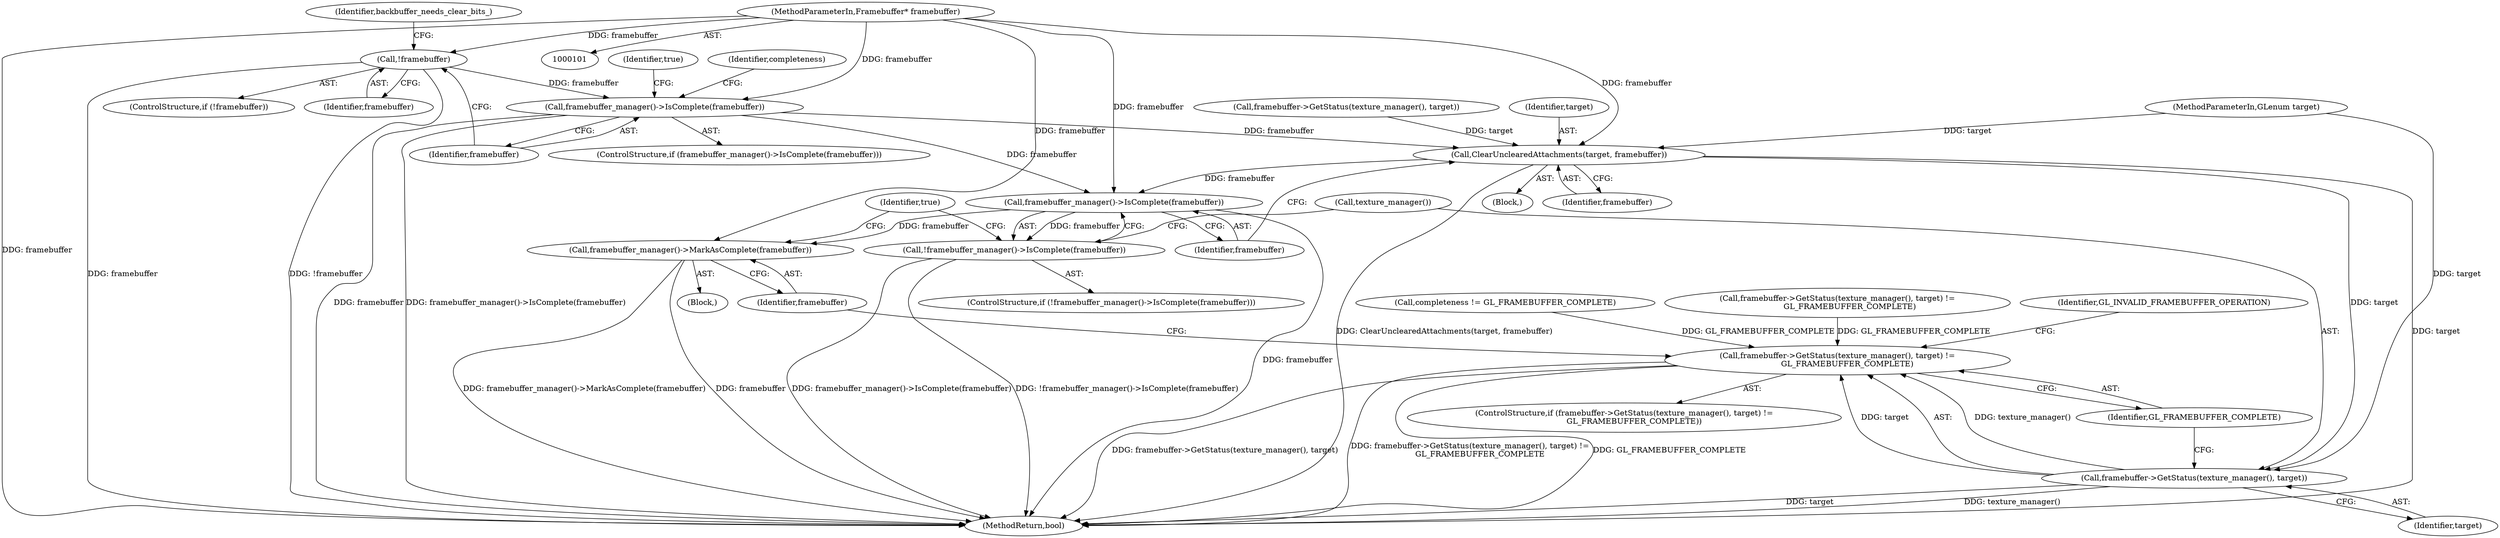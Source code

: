 digraph "0_Chrome_ee7579229ff7e9e5ae28bf53aea069251499d7da_0@pointer" {
"1000107" [label="(Call,!framebuffer)"];
"1000102" [label="(MethodParameterIn,Framebuffer* framebuffer)"];
"1000201" [label="(Call,framebuffer_manager()->IsComplete(framebuffer))"];
"1000243" [label="(Call,ClearUnclearedAttachments(target, framebuffer))"];
"1000248" [label="(Call,framebuffer_manager()->IsComplete(framebuffer))"];
"1000247" [label="(Call,!framebuffer_manager()->IsComplete(framebuffer))"];
"1000264" [label="(Call,framebuffer_manager()->MarkAsComplete(framebuffer))"];
"1000253" [label="(Call,framebuffer->GetStatus(texture_manager(), target))"];
"1000252" [label="(Call,framebuffer->GetStatus(texture_manager(), target) !=\n        GL_FRAMEBUFFER_COMPLETE)"];
"1000265" [label="(Identifier,framebuffer)"];
"1000250" [label="(Block,)"];
"1000252" [label="(Call,framebuffer->GetStatus(texture_manager(), target) !=\n        GL_FRAMEBUFFER_COMPLETE)"];
"1000102" [label="(MethodParameterIn,Framebuffer* framebuffer)"];
"1000201" [label="(Call,framebuffer_manager()->IsComplete(framebuffer))"];
"1000211" [label="(Call,completeness != GL_FRAMEBUFFER_COMPLETE)"];
"1000253" [label="(Call,framebuffer->GetStatus(texture_manager(), target))"];
"1000202" [label="(Identifier,framebuffer)"];
"1000268" [label="(MethodReturn,bool)"];
"1000208" [label="(Identifier,completeness)"];
"1000229" [label="(Block,)"];
"1000254" [label="(Call,texture_manager())"];
"1000232" [label="(Call,framebuffer->GetStatus(texture_manager(), target))"];
"1000243" [label="(Call,ClearUnclearedAttachments(target, framebuffer))"];
"1000231" [label="(Call,framebuffer->GetStatus(texture_manager(), target) !=\n          GL_FRAMEBUFFER_COMPLETE)"];
"1000264" [label="(Call,framebuffer_manager()->MarkAsComplete(framebuffer))"];
"1000107" [label="(Call,!framebuffer)"];
"1000255" [label="(Identifier,target)"];
"1000245" [label="(Identifier,framebuffer)"];
"1000249" [label="(Identifier,framebuffer)"];
"1000200" [label="(ControlStructure,if (framebuffer_manager()->IsComplete(framebuffer)))"];
"1000247" [label="(Call,!framebuffer_manager()->IsComplete(framebuffer))"];
"1000267" [label="(Identifier,true)"];
"1000106" [label="(ControlStructure,if (!framebuffer))"];
"1000256" [label="(Identifier,GL_FRAMEBUFFER_COMPLETE)"];
"1000111" [label="(Identifier,backbuffer_needs_clear_bits_)"];
"1000259" [label="(Identifier,GL_INVALID_FRAMEBUFFER_OPERATION)"];
"1000246" [label="(ControlStructure,if (!framebuffer_manager()->IsComplete(framebuffer)))"];
"1000108" [label="(Identifier,framebuffer)"];
"1000103" [label="(MethodParameterIn,GLenum target)"];
"1000205" [label="(Identifier,true)"];
"1000244" [label="(Identifier,target)"];
"1000251" [label="(ControlStructure,if (framebuffer->GetStatus(texture_manager(), target) !=\n        GL_FRAMEBUFFER_COMPLETE))"];
"1000248" [label="(Call,framebuffer_manager()->IsComplete(framebuffer))"];
"1000107" -> "1000106"  [label="AST: "];
"1000107" -> "1000108"  [label="CFG: "];
"1000108" -> "1000107"  [label="AST: "];
"1000111" -> "1000107"  [label="CFG: "];
"1000202" -> "1000107"  [label="CFG: "];
"1000107" -> "1000268"  [label="DDG: framebuffer"];
"1000107" -> "1000268"  [label="DDG: !framebuffer"];
"1000102" -> "1000107"  [label="DDG: framebuffer"];
"1000107" -> "1000201"  [label="DDG: framebuffer"];
"1000102" -> "1000101"  [label="AST: "];
"1000102" -> "1000268"  [label="DDG: framebuffer"];
"1000102" -> "1000201"  [label="DDG: framebuffer"];
"1000102" -> "1000243"  [label="DDG: framebuffer"];
"1000102" -> "1000248"  [label="DDG: framebuffer"];
"1000102" -> "1000264"  [label="DDG: framebuffer"];
"1000201" -> "1000200"  [label="AST: "];
"1000201" -> "1000202"  [label="CFG: "];
"1000202" -> "1000201"  [label="AST: "];
"1000205" -> "1000201"  [label="CFG: "];
"1000208" -> "1000201"  [label="CFG: "];
"1000201" -> "1000268"  [label="DDG: framebuffer_manager()->IsComplete(framebuffer)"];
"1000201" -> "1000268"  [label="DDG: framebuffer"];
"1000201" -> "1000243"  [label="DDG: framebuffer"];
"1000201" -> "1000248"  [label="DDG: framebuffer"];
"1000243" -> "1000229"  [label="AST: "];
"1000243" -> "1000245"  [label="CFG: "];
"1000244" -> "1000243"  [label="AST: "];
"1000245" -> "1000243"  [label="AST: "];
"1000249" -> "1000243"  [label="CFG: "];
"1000243" -> "1000268"  [label="DDG: target"];
"1000243" -> "1000268"  [label="DDG: ClearUnclearedAttachments(target, framebuffer)"];
"1000232" -> "1000243"  [label="DDG: target"];
"1000103" -> "1000243"  [label="DDG: target"];
"1000243" -> "1000248"  [label="DDG: framebuffer"];
"1000243" -> "1000253"  [label="DDG: target"];
"1000248" -> "1000247"  [label="AST: "];
"1000248" -> "1000249"  [label="CFG: "];
"1000249" -> "1000248"  [label="AST: "];
"1000247" -> "1000248"  [label="CFG: "];
"1000248" -> "1000268"  [label="DDG: framebuffer"];
"1000248" -> "1000247"  [label="DDG: framebuffer"];
"1000248" -> "1000264"  [label="DDG: framebuffer"];
"1000247" -> "1000246"  [label="AST: "];
"1000254" -> "1000247"  [label="CFG: "];
"1000267" -> "1000247"  [label="CFG: "];
"1000247" -> "1000268"  [label="DDG: framebuffer_manager()->IsComplete(framebuffer)"];
"1000247" -> "1000268"  [label="DDG: !framebuffer_manager()->IsComplete(framebuffer)"];
"1000264" -> "1000250"  [label="AST: "];
"1000264" -> "1000265"  [label="CFG: "];
"1000265" -> "1000264"  [label="AST: "];
"1000267" -> "1000264"  [label="CFG: "];
"1000264" -> "1000268"  [label="DDG: framebuffer"];
"1000264" -> "1000268"  [label="DDG: framebuffer_manager()->MarkAsComplete(framebuffer)"];
"1000253" -> "1000252"  [label="AST: "];
"1000253" -> "1000255"  [label="CFG: "];
"1000254" -> "1000253"  [label="AST: "];
"1000255" -> "1000253"  [label="AST: "];
"1000256" -> "1000253"  [label="CFG: "];
"1000253" -> "1000268"  [label="DDG: target"];
"1000253" -> "1000268"  [label="DDG: texture_manager()"];
"1000253" -> "1000252"  [label="DDG: texture_manager()"];
"1000253" -> "1000252"  [label="DDG: target"];
"1000103" -> "1000253"  [label="DDG: target"];
"1000252" -> "1000251"  [label="AST: "];
"1000252" -> "1000256"  [label="CFG: "];
"1000256" -> "1000252"  [label="AST: "];
"1000259" -> "1000252"  [label="CFG: "];
"1000265" -> "1000252"  [label="CFG: "];
"1000252" -> "1000268"  [label="DDG: framebuffer->GetStatus(texture_manager(), target)"];
"1000252" -> "1000268"  [label="DDG: framebuffer->GetStatus(texture_manager(), target) !=\n        GL_FRAMEBUFFER_COMPLETE"];
"1000252" -> "1000268"  [label="DDG: GL_FRAMEBUFFER_COMPLETE"];
"1000231" -> "1000252"  [label="DDG: GL_FRAMEBUFFER_COMPLETE"];
"1000211" -> "1000252"  [label="DDG: GL_FRAMEBUFFER_COMPLETE"];
}
